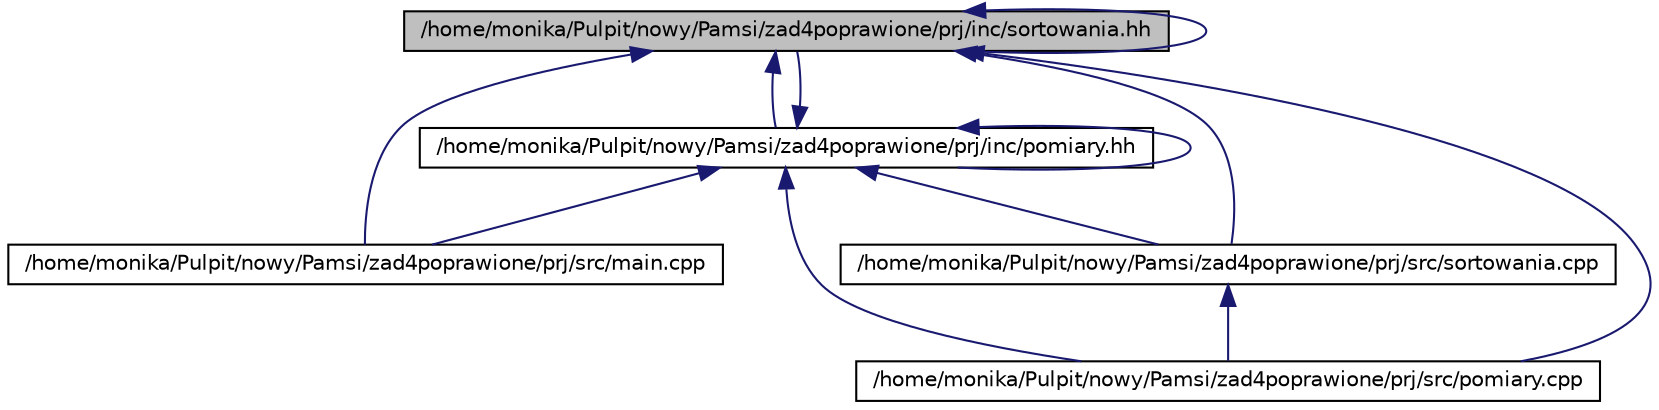 digraph G
{
  edge [fontname="Helvetica",fontsize="10",labelfontname="Helvetica",labelfontsize="10"];
  node [fontname="Helvetica",fontsize="10",shape=record];
  Node1 [label="/home/monika/Pulpit/nowy/Pamsi/zad4poprawione/prj/inc/sortowania.hh",height=0.2,width=0.4,color="black", fillcolor="grey75", style="filled" fontcolor="black"];
  Node1 -> Node2 [dir="back",color="midnightblue",fontsize="10",style="solid"];
  Node2 [label="/home/monika/Pulpit/nowy/Pamsi/zad4poprawione/prj/inc/pomiary.hh",height=0.2,width=0.4,color="black", fillcolor="white", style="filled",URL="$pomiary_8hh.html"];
  Node2 -> Node2 [dir="back",color="midnightblue",fontsize="10",style="solid"];
  Node2 -> Node1 [dir="back",color="midnightblue",fontsize="10",style="solid"];
  Node2 -> Node3 [dir="back",color="midnightblue",fontsize="10",style="solid"];
  Node3 [label="/home/monika/Pulpit/nowy/Pamsi/zad4poprawione/prj/src/main.cpp",height=0.2,width=0.4,color="black", fillcolor="white", style="filled",URL="$main_8cpp.html"];
  Node2 -> Node4 [dir="back",color="midnightblue",fontsize="10",style="solid"];
  Node4 [label="/home/monika/Pulpit/nowy/Pamsi/zad4poprawione/prj/src/pomiary.cpp",height=0.2,width=0.4,color="black", fillcolor="white", style="filled",URL="$pomiary_8cpp.html"];
  Node2 -> Node5 [dir="back",color="midnightblue",fontsize="10",style="solid"];
  Node5 [label="/home/monika/Pulpit/nowy/Pamsi/zad4poprawione/prj/src/sortowania.cpp",height=0.2,width=0.4,color="black", fillcolor="white", style="filled",URL="$sortowania_8cpp.html"];
  Node5 -> Node4 [dir="back",color="midnightblue",fontsize="10",style="solid"];
  Node1 -> Node1 [dir="back",color="midnightblue",fontsize="10",style="solid"];
  Node1 -> Node3 [dir="back",color="midnightblue",fontsize="10",style="solid"];
  Node1 -> Node4 [dir="back",color="midnightblue",fontsize="10",style="solid"];
  Node1 -> Node5 [dir="back",color="midnightblue",fontsize="10",style="solid"];
}
